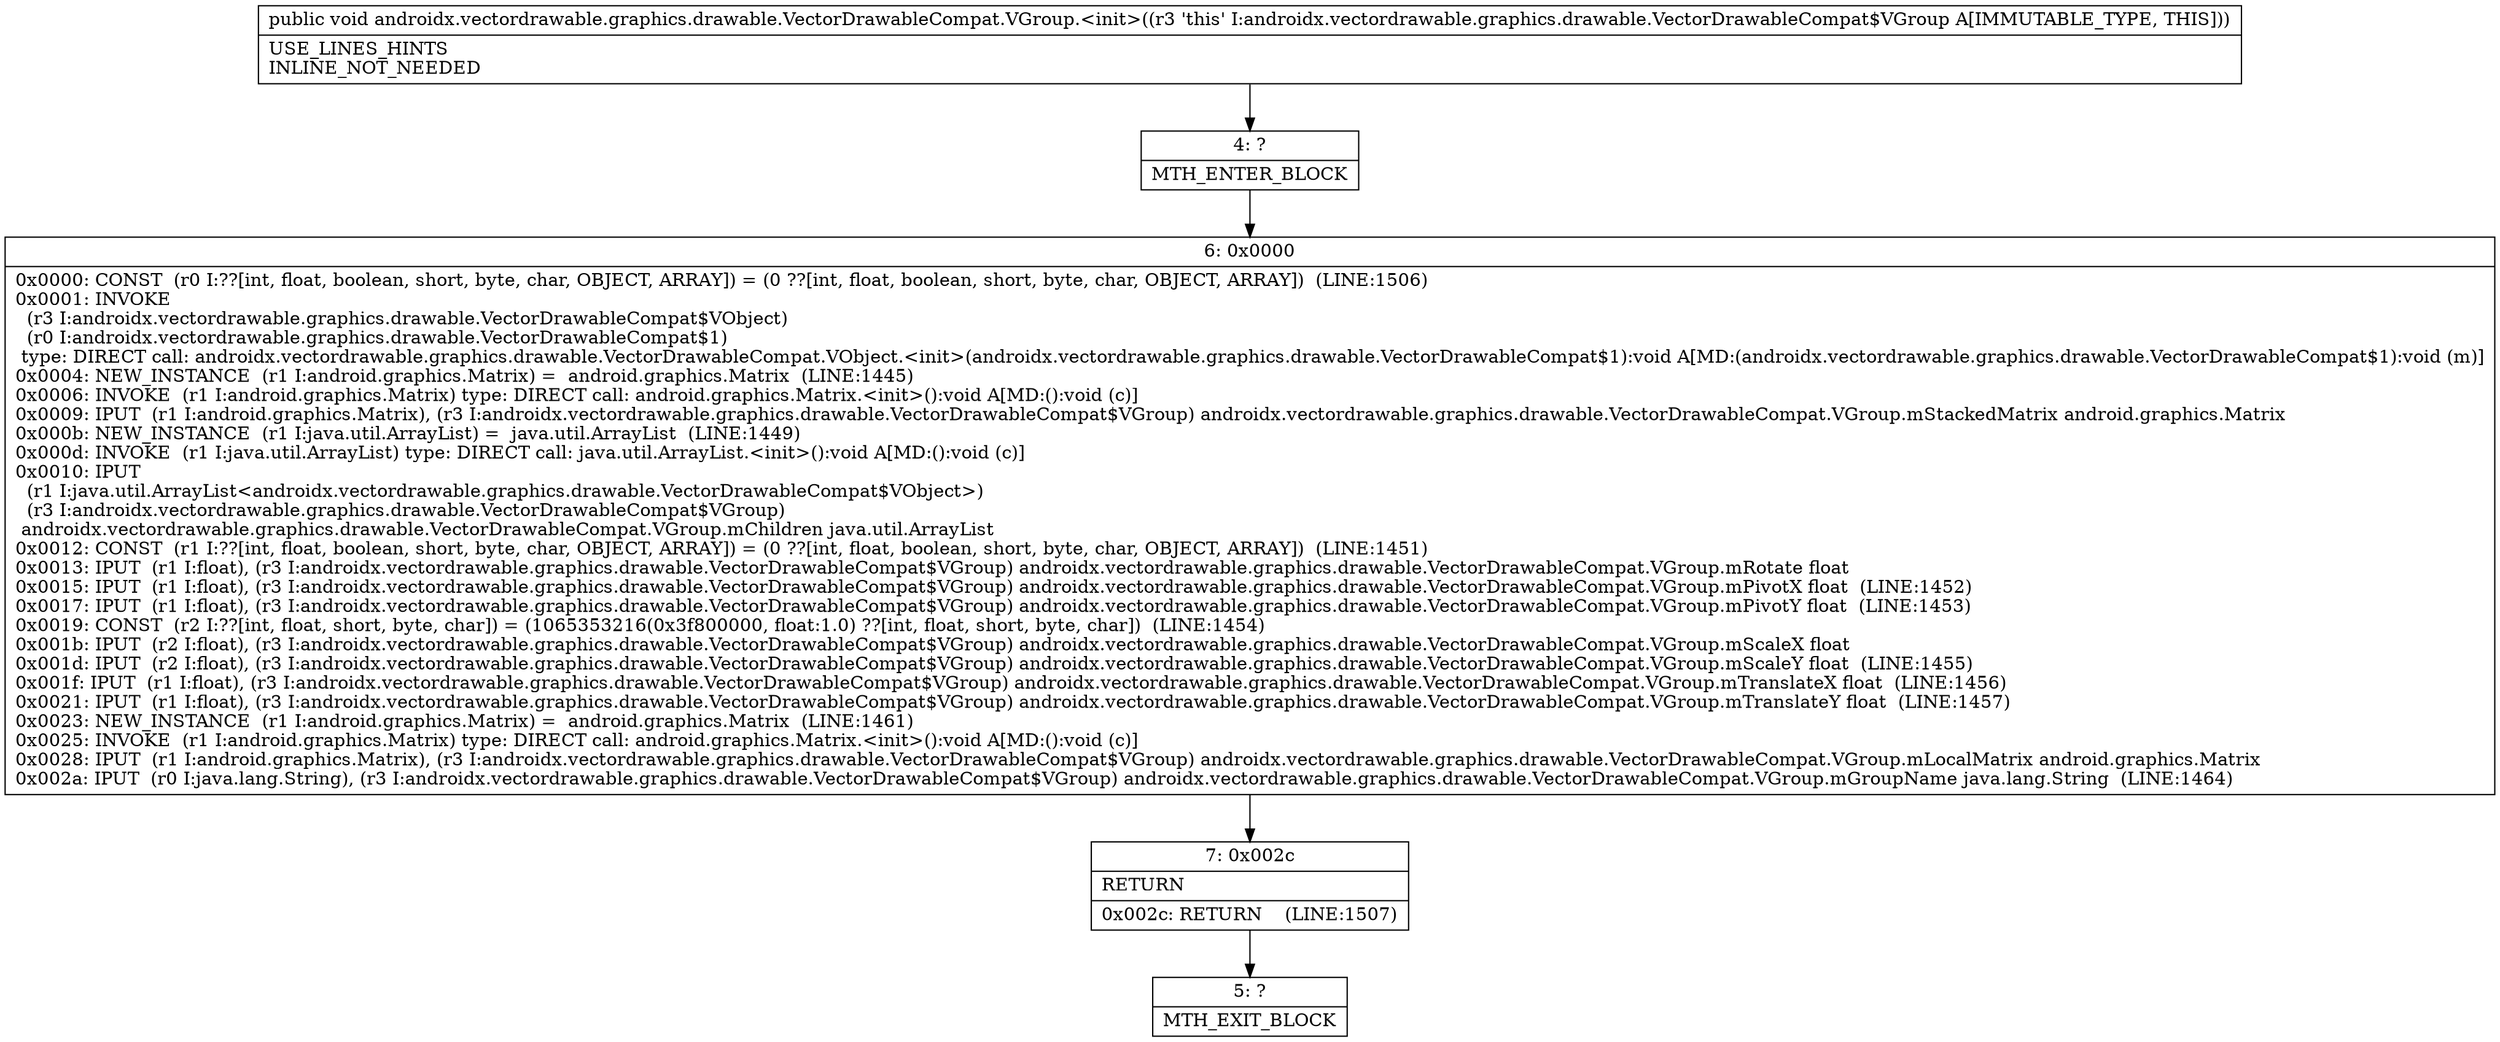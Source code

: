 digraph "CFG forandroidx.vectordrawable.graphics.drawable.VectorDrawableCompat.VGroup.\<init\>()V" {
Node_4 [shape=record,label="{4\:\ ?|MTH_ENTER_BLOCK\l}"];
Node_6 [shape=record,label="{6\:\ 0x0000|0x0000: CONST  (r0 I:??[int, float, boolean, short, byte, char, OBJECT, ARRAY]) = (0 ??[int, float, boolean, short, byte, char, OBJECT, ARRAY])  (LINE:1506)\l0x0001: INVOKE  \l  (r3 I:androidx.vectordrawable.graphics.drawable.VectorDrawableCompat$VObject)\l  (r0 I:androidx.vectordrawable.graphics.drawable.VectorDrawableCompat$1)\l type: DIRECT call: androidx.vectordrawable.graphics.drawable.VectorDrawableCompat.VObject.\<init\>(androidx.vectordrawable.graphics.drawable.VectorDrawableCompat$1):void A[MD:(androidx.vectordrawable.graphics.drawable.VectorDrawableCompat$1):void (m)]\l0x0004: NEW_INSTANCE  (r1 I:android.graphics.Matrix) =  android.graphics.Matrix  (LINE:1445)\l0x0006: INVOKE  (r1 I:android.graphics.Matrix) type: DIRECT call: android.graphics.Matrix.\<init\>():void A[MD:():void (c)]\l0x0009: IPUT  (r1 I:android.graphics.Matrix), (r3 I:androidx.vectordrawable.graphics.drawable.VectorDrawableCompat$VGroup) androidx.vectordrawable.graphics.drawable.VectorDrawableCompat.VGroup.mStackedMatrix android.graphics.Matrix \l0x000b: NEW_INSTANCE  (r1 I:java.util.ArrayList) =  java.util.ArrayList  (LINE:1449)\l0x000d: INVOKE  (r1 I:java.util.ArrayList) type: DIRECT call: java.util.ArrayList.\<init\>():void A[MD:():void (c)]\l0x0010: IPUT  \l  (r1 I:java.util.ArrayList\<androidx.vectordrawable.graphics.drawable.VectorDrawableCompat$VObject\>)\l  (r3 I:androidx.vectordrawable.graphics.drawable.VectorDrawableCompat$VGroup)\l androidx.vectordrawable.graphics.drawable.VectorDrawableCompat.VGroup.mChildren java.util.ArrayList \l0x0012: CONST  (r1 I:??[int, float, boolean, short, byte, char, OBJECT, ARRAY]) = (0 ??[int, float, boolean, short, byte, char, OBJECT, ARRAY])  (LINE:1451)\l0x0013: IPUT  (r1 I:float), (r3 I:androidx.vectordrawable.graphics.drawable.VectorDrawableCompat$VGroup) androidx.vectordrawable.graphics.drawable.VectorDrawableCompat.VGroup.mRotate float \l0x0015: IPUT  (r1 I:float), (r3 I:androidx.vectordrawable.graphics.drawable.VectorDrawableCompat$VGroup) androidx.vectordrawable.graphics.drawable.VectorDrawableCompat.VGroup.mPivotX float  (LINE:1452)\l0x0017: IPUT  (r1 I:float), (r3 I:androidx.vectordrawable.graphics.drawable.VectorDrawableCompat$VGroup) androidx.vectordrawable.graphics.drawable.VectorDrawableCompat.VGroup.mPivotY float  (LINE:1453)\l0x0019: CONST  (r2 I:??[int, float, short, byte, char]) = (1065353216(0x3f800000, float:1.0) ??[int, float, short, byte, char])  (LINE:1454)\l0x001b: IPUT  (r2 I:float), (r3 I:androidx.vectordrawable.graphics.drawable.VectorDrawableCompat$VGroup) androidx.vectordrawable.graphics.drawable.VectorDrawableCompat.VGroup.mScaleX float \l0x001d: IPUT  (r2 I:float), (r3 I:androidx.vectordrawable.graphics.drawable.VectorDrawableCompat$VGroup) androidx.vectordrawable.graphics.drawable.VectorDrawableCompat.VGroup.mScaleY float  (LINE:1455)\l0x001f: IPUT  (r1 I:float), (r3 I:androidx.vectordrawable.graphics.drawable.VectorDrawableCompat$VGroup) androidx.vectordrawable.graphics.drawable.VectorDrawableCompat.VGroup.mTranslateX float  (LINE:1456)\l0x0021: IPUT  (r1 I:float), (r3 I:androidx.vectordrawable.graphics.drawable.VectorDrawableCompat$VGroup) androidx.vectordrawable.graphics.drawable.VectorDrawableCompat.VGroup.mTranslateY float  (LINE:1457)\l0x0023: NEW_INSTANCE  (r1 I:android.graphics.Matrix) =  android.graphics.Matrix  (LINE:1461)\l0x0025: INVOKE  (r1 I:android.graphics.Matrix) type: DIRECT call: android.graphics.Matrix.\<init\>():void A[MD:():void (c)]\l0x0028: IPUT  (r1 I:android.graphics.Matrix), (r3 I:androidx.vectordrawable.graphics.drawable.VectorDrawableCompat$VGroup) androidx.vectordrawable.graphics.drawable.VectorDrawableCompat.VGroup.mLocalMatrix android.graphics.Matrix \l0x002a: IPUT  (r0 I:java.lang.String), (r3 I:androidx.vectordrawable.graphics.drawable.VectorDrawableCompat$VGroup) androidx.vectordrawable.graphics.drawable.VectorDrawableCompat.VGroup.mGroupName java.lang.String  (LINE:1464)\l}"];
Node_7 [shape=record,label="{7\:\ 0x002c|RETURN\l|0x002c: RETURN    (LINE:1507)\l}"];
Node_5 [shape=record,label="{5\:\ ?|MTH_EXIT_BLOCK\l}"];
MethodNode[shape=record,label="{public void androidx.vectordrawable.graphics.drawable.VectorDrawableCompat.VGroup.\<init\>((r3 'this' I:androidx.vectordrawable.graphics.drawable.VectorDrawableCompat$VGroup A[IMMUTABLE_TYPE, THIS]))  | USE_LINES_HINTS\lINLINE_NOT_NEEDED\l}"];
MethodNode -> Node_4;Node_4 -> Node_6;
Node_6 -> Node_7;
Node_7 -> Node_5;
}

